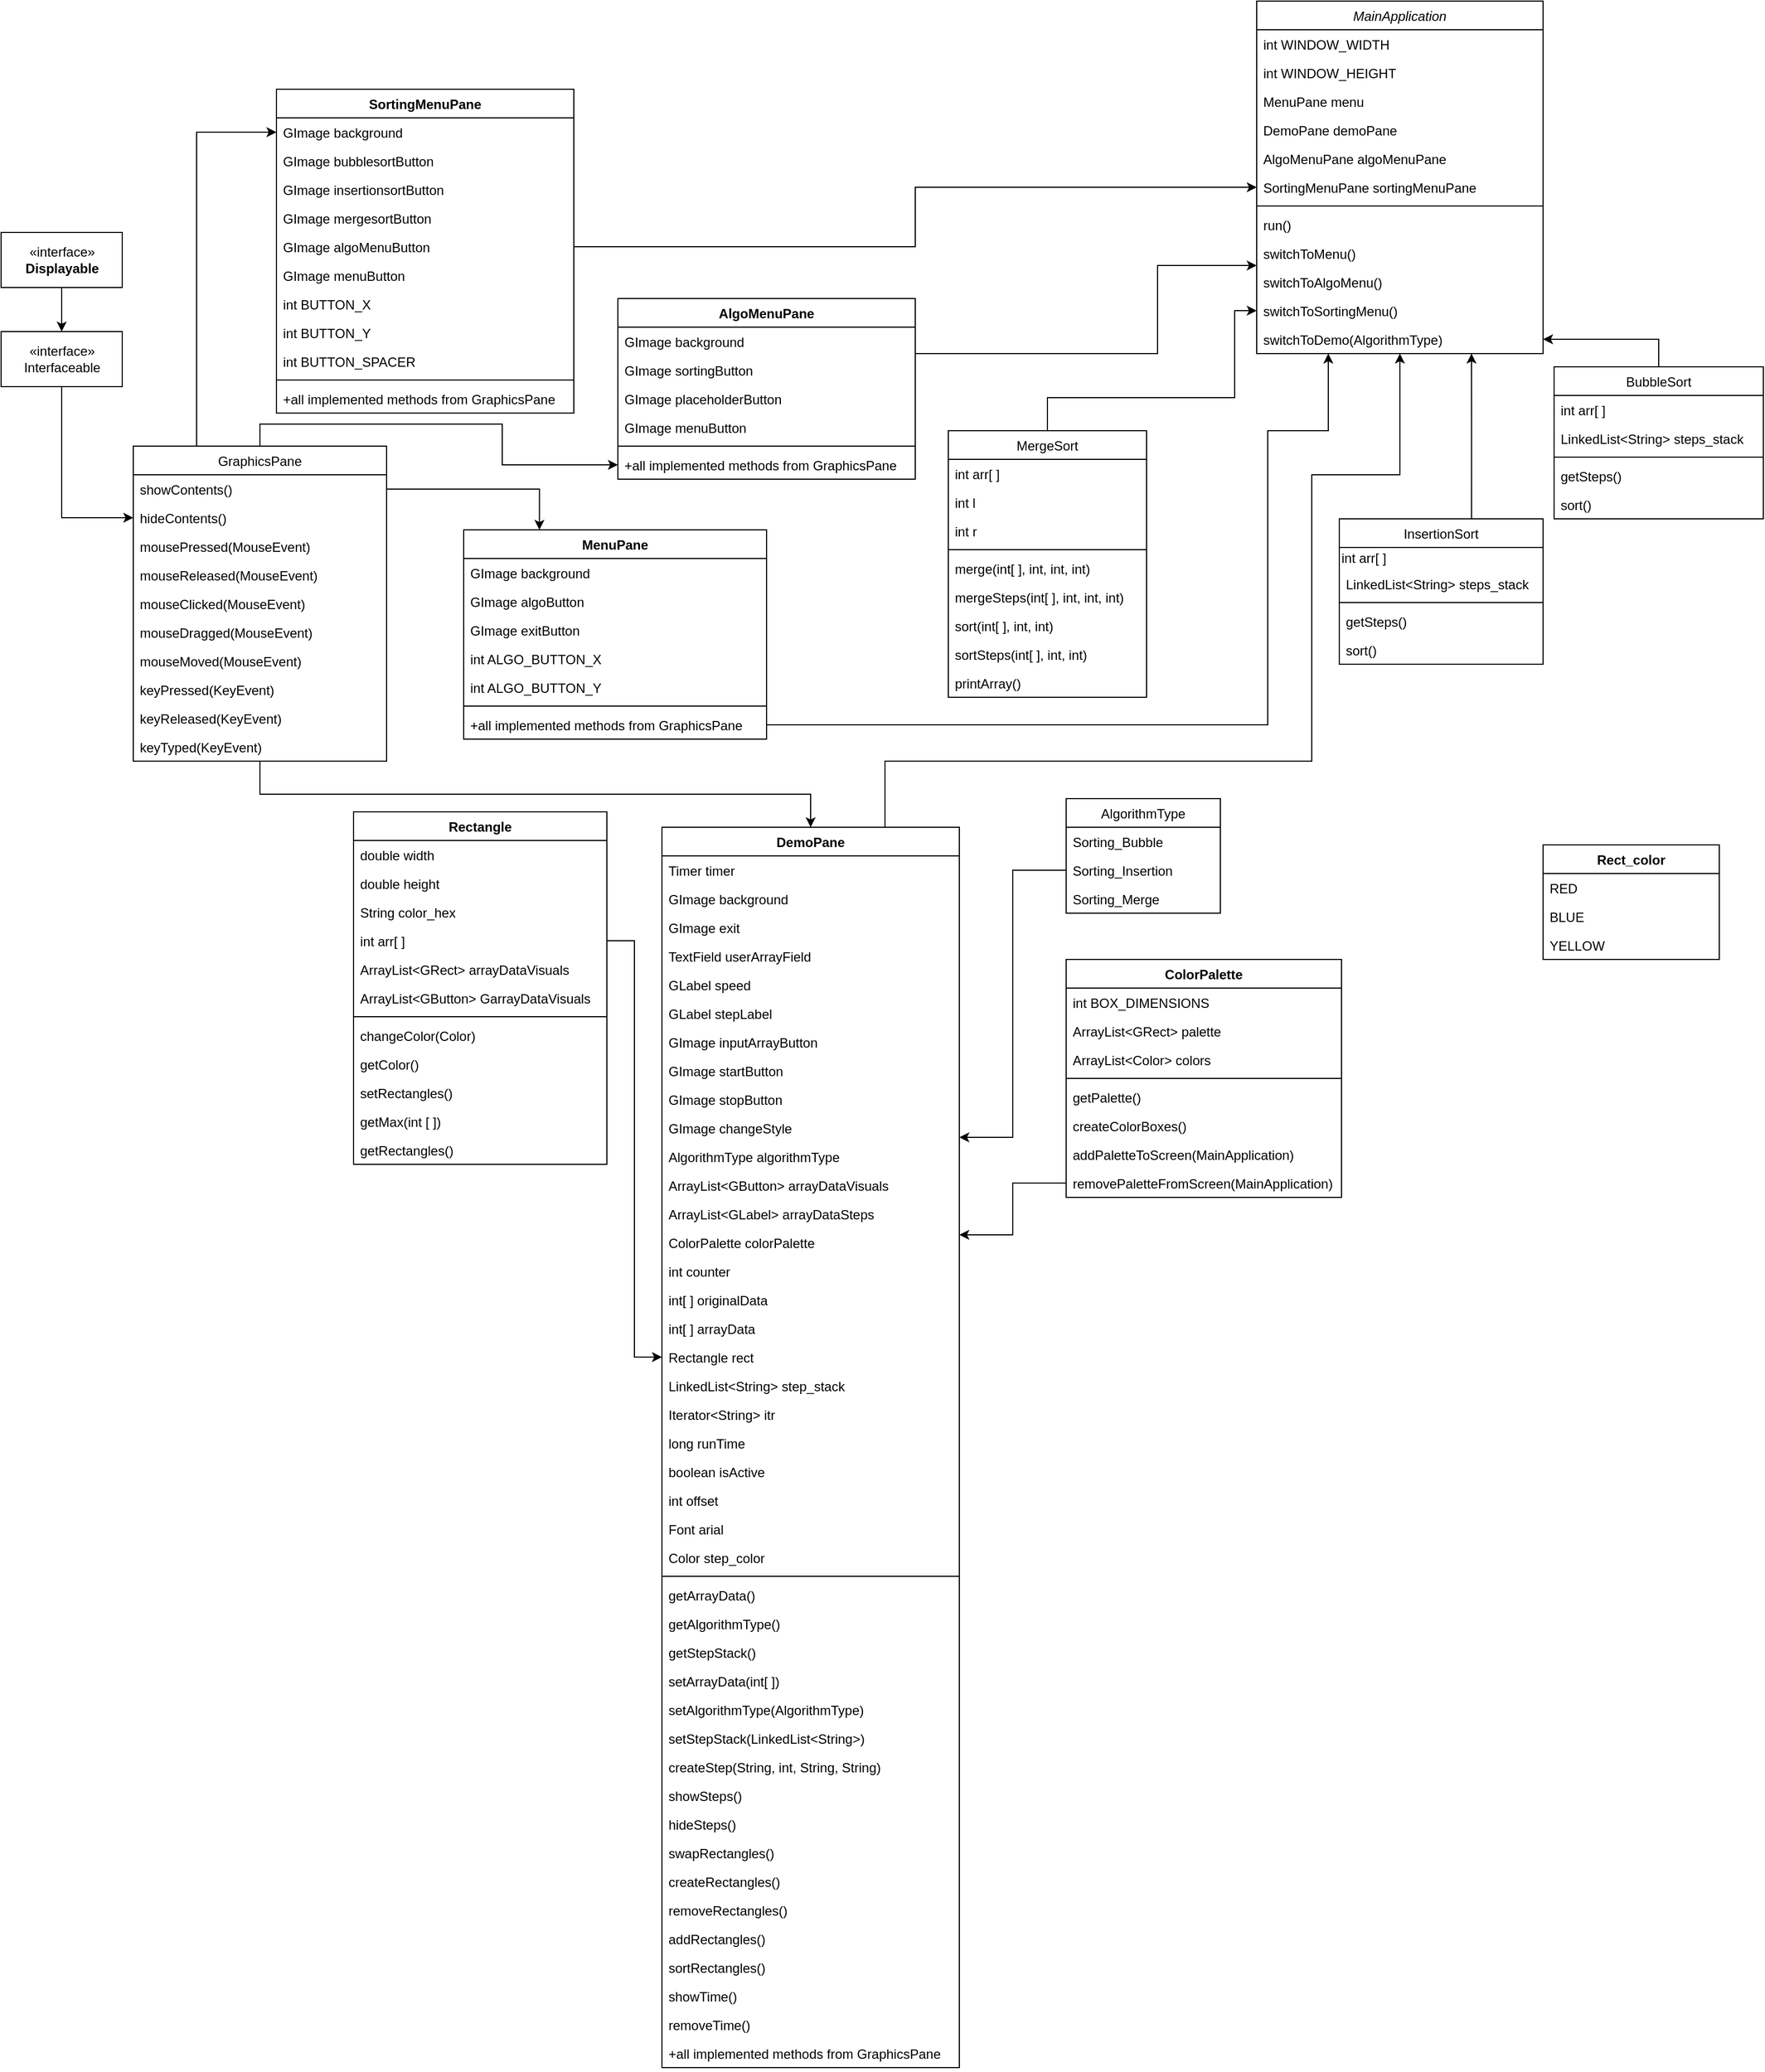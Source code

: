 <mxfile version="14.6.1" type="github">
  <diagram id="C5RBs43oDa-KdzZeNtuy" name="Page-1">
    <mxGraphModel dx="2996" dy="1752" grid="1" gridSize="10" guides="1" tooltips="1" connect="1" arrows="1" fold="1" page="1" pageScale="1" pageWidth="827" pageHeight="1169" math="0" shadow="0">
      <root>
        <mxCell id="WIyWlLk6GJQsqaUBKTNV-0" />
        <mxCell id="WIyWlLk6GJQsqaUBKTNV-1" parent="WIyWlLk6GJQsqaUBKTNV-0" />
        <mxCell id="zkfFHV4jXpPFQw0GAbJ--0" value="MainApplication" style="swimlane;fontStyle=2;align=center;verticalAlign=top;childLayout=stackLayout;horizontal=1;startSize=26;horizontalStack=0;resizeParent=1;resizeLast=0;collapsible=1;marginBottom=0;rounded=0;shadow=0;strokeWidth=1;" parent="WIyWlLk6GJQsqaUBKTNV-1" vertex="1">
          <mxGeometry x="-310" y="-540" width="260" height="320" as="geometry">
            <mxRectangle x="230" y="140" width="160" height="26" as="alternateBounds" />
          </mxGeometry>
        </mxCell>
        <mxCell id="zkfFHV4jXpPFQw0GAbJ--1" value="int WINDOW_WIDTH" style="text;align=left;verticalAlign=top;spacingLeft=4;spacingRight=4;overflow=hidden;rotatable=0;points=[[0,0.5],[1,0.5]];portConstraint=eastwest;" parent="zkfFHV4jXpPFQw0GAbJ--0" vertex="1">
          <mxGeometry y="26" width="260" height="26" as="geometry" />
        </mxCell>
        <mxCell id="LGMK1gvnOZdBRCZ1egcA-61" value="int WINDOW_HEIGHT" style="text;strokeColor=none;fillColor=none;align=left;verticalAlign=top;spacingLeft=4;spacingRight=4;overflow=hidden;rotatable=0;points=[[0,0.5],[1,0.5]];portConstraint=eastwest;" parent="zkfFHV4jXpPFQw0GAbJ--0" vertex="1">
          <mxGeometry y="52" width="260" height="26" as="geometry" />
        </mxCell>
        <mxCell id="LGMK1gvnOZdBRCZ1egcA-62" value="MenuPane menu" style="text;strokeColor=none;fillColor=none;align=left;verticalAlign=top;spacingLeft=4;spacingRight=4;overflow=hidden;rotatable=0;points=[[0,0.5],[1,0.5]];portConstraint=eastwest;" parent="zkfFHV4jXpPFQw0GAbJ--0" vertex="1">
          <mxGeometry y="78" width="260" height="26" as="geometry" />
        </mxCell>
        <mxCell id="LGMK1gvnOZdBRCZ1egcA-63" value="DemoPane demoPane" style="text;strokeColor=none;fillColor=none;align=left;verticalAlign=top;spacingLeft=4;spacingRight=4;overflow=hidden;rotatable=0;points=[[0,0.5],[1,0.5]];portConstraint=eastwest;" parent="zkfFHV4jXpPFQw0GAbJ--0" vertex="1">
          <mxGeometry y="104" width="260" height="26" as="geometry" />
        </mxCell>
        <mxCell id="LGMK1gvnOZdBRCZ1egcA-64" value="AlgoMenuPane algoMenuPane" style="text;strokeColor=none;fillColor=none;align=left;verticalAlign=top;spacingLeft=4;spacingRight=4;overflow=hidden;rotatable=0;points=[[0,0.5],[1,0.5]];portConstraint=eastwest;" parent="zkfFHV4jXpPFQw0GAbJ--0" vertex="1">
          <mxGeometry y="130" width="260" height="26" as="geometry" />
        </mxCell>
        <mxCell id="LGMK1gvnOZdBRCZ1egcA-65" value="SortingMenuPane sortingMenuPane" style="text;strokeColor=none;fillColor=none;align=left;verticalAlign=top;spacingLeft=4;spacingRight=4;overflow=hidden;rotatable=0;points=[[0,0.5],[1,0.5]];portConstraint=eastwest;" parent="zkfFHV4jXpPFQw0GAbJ--0" vertex="1">
          <mxGeometry y="156" width="260" height="26" as="geometry" />
        </mxCell>
        <mxCell id="zkfFHV4jXpPFQw0GAbJ--4" value="" style="line;html=1;strokeWidth=1;align=left;verticalAlign=middle;spacingTop=-1;spacingLeft=3;spacingRight=3;rotatable=0;labelPosition=right;points=[];portConstraint=eastwest;" parent="zkfFHV4jXpPFQw0GAbJ--0" vertex="1">
          <mxGeometry y="182" width="260" height="8" as="geometry" />
        </mxCell>
        <mxCell id="zkfFHV4jXpPFQw0GAbJ--5" value="run()" style="text;align=left;verticalAlign=top;spacingLeft=4;spacingRight=4;overflow=hidden;rotatable=0;points=[[0,0.5],[1,0.5]];portConstraint=eastwest;" parent="zkfFHV4jXpPFQw0GAbJ--0" vertex="1">
          <mxGeometry y="190" width="260" height="26" as="geometry" />
        </mxCell>
        <mxCell id="LGMK1gvnOZdBRCZ1egcA-70" value="switchToMenu()" style="text;strokeColor=none;fillColor=none;align=left;verticalAlign=top;spacingLeft=4;spacingRight=4;overflow=hidden;rotatable=0;points=[[0,0.5],[1,0.5]];portConstraint=eastwest;" parent="zkfFHV4jXpPFQw0GAbJ--0" vertex="1">
          <mxGeometry y="216" width="260" height="26" as="geometry" />
        </mxCell>
        <mxCell id="LGMK1gvnOZdBRCZ1egcA-71" value="switchToAlgoMenu()" style="text;strokeColor=none;fillColor=none;align=left;verticalAlign=top;spacingLeft=4;spacingRight=4;overflow=hidden;rotatable=0;points=[[0,0.5],[1,0.5]];portConstraint=eastwest;" parent="zkfFHV4jXpPFQw0GAbJ--0" vertex="1">
          <mxGeometry y="242" width="260" height="26" as="geometry" />
        </mxCell>
        <mxCell id="LGMK1gvnOZdBRCZ1egcA-72" value="switchToSortingMenu()" style="text;strokeColor=none;fillColor=none;align=left;verticalAlign=top;spacingLeft=4;spacingRight=4;overflow=hidden;rotatable=0;points=[[0,0.5],[1,0.5]];portConstraint=eastwest;" parent="zkfFHV4jXpPFQw0GAbJ--0" vertex="1">
          <mxGeometry y="268" width="260" height="26" as="geometry" />
        </mxCell>
        <mxCell id="LGMK1gvnOZdBRCZ1egcA-73" value="switchToDemo(AlgorithmType)" style="text;strokeColor=none;fillColor=none;align=left;verticalAlign=top;spacingLeft=4;spacingRight=4;overflow=hidden;rotatable=0;points=[[0,0.5],[1,0.5]];portConstraint=eastwest;" parent="zkfFHV4jXpPFQw0GAbJ--0" vertex="1">
          <mxGeometry y="294" width="260" height="26" as="geometry" />
        </mxCell>
        <mxCell id="LGMK1gvnOZdBRCZ1egcA-74" style="edgeStyle=orthogonalEdgeStyle;rounded=0;orthogonalLoop=1;jettySize=auto;html=1;exitX=0.5;exitY=0;exitDx=0;exitDy=0;entryX=1;entryY=0.5;entryDx=0;entryDy=0;" parent="WIyWlLk6GJQsqaUBKTNV-1" source="zkfFHV4jXpPFQw0GAbJ--6" target="LGMK1gvnOZdBRCZ1egcA-73" edge="1">
          <mxGeometry relative="1" as="geometry" />
        </mxCell>
        <mxCell id="zkfFHV4jXpPFQw0GAbJ--6" value="BubbleSort" style="swimlane;fontStyle=0;align=center;verticalAlign=top;childLayout=stackLayout;horizontal=1;startSize=26;horizontalStack=0;resizeParent=1;resizeLast=0;collapsible=1;marginBottom=0;rounded=0;shadow=0;strokeWidth=1;" parent="WIyWlLk6GJQsqaUBKTNV-1" vertex="1">
          <mxGeometry x="-40" y="-208" width="190" height="138" as="geometry">
            <mxRectangle x="130" y="380" width="160" height="26" as="alternateBounds" />
          </mxGeometry>
        </mxCell>
        <mxCell id="zkfFHV4jXpPFQw0GAbJ--8" value="int arr[ ]" style="text;align=left;verticalAlign=top;spacingLeft=4;spacingRight=4;overflow=hidden;rotatable=0;points=[[0,0.5],[1,0.5]];portConstraint=eastwest;rounded=0;shadow=0;html=0;" parent="zkfFHV4jXpPFQw0GAbJ--6" vertex="1">
          <mxGeometry y="26" width="190" height="26" as="geometry" />
        </mxCell>
        <mxCell id="LGMK1gvnOZdBRCZ1egcA-59" value="LinkedList&lt;String&gt; steps_stack" style="text;strokeColor=none;fillColor=none;align=left;verticalAlign=top;spacingLeft=4;spacingRight=4;overflow=hidden;rotatable=0;points=[[0,0.5],[1,0.5]];portConstraint=eastwest;" parent="zkfFHV4jXpPFQw0GAbJ--6" vertex="1">
          <mxGeometry y="52" width="190" height="26" as="geometry" />
        </mxCell>
        <mxCell id="zkfFHV4jXpPFQw0GAbJ--9" value="" style="line;html=1;strokeWidth=1;align=left;verticalAlign=middle;spacingTop=-1;spacingLeft=3;spacingRight=3;rotatable=0;labelPosition=right;points=[];portConstraint=eastwest;" parent="zkfFHV4jXpPFQw0GAbJ--6" vertex="1">
          <mxGeometry y="78" width="190" height="8" as="geometry" />
        </mxCell>
        <mxCell id="zkfFHV4jXpPFQw0GAbJ--11" value="getSteps()" style="text;align=left;verticalAlign=top;spacingLeft=4;spacingRight=4;overflow=hidden;rotatable=0;points=[[0,0.5],[1,0.5]];portConstraint=eastwest;" parent="zkfFHV4jXpPFQw0GAbJ--6" vertex="1">
          <mxGeometry y="86" width="190" height="26" as="geometry" />
        </mxCell>
        <mxCell id="LGMK1gvnOZdBRCZ1egcA-60" value="sort()" style="text;strokeColor=none;fillColor=none;align=left;verticalAlign=top;spacingLeft=4;spacingRight=4;overflow=hidden;rotatable=0;points=[[0,0.5],[1,0.5]];portConstraint=eastwest;" parent="zkfFHV4jXpPFQw0GAbJ--6" vertex="1">
          <mxGeometry y="112" width="190" height="26" as="geometry" />
        </mxCell>
        <mxCell id="zkfFHV4jXpPFQw0GAbJ--13" value="InsertionSort" style="swimlane;fontStyle=0;align=center;verticalAlign=top;childLayout=stackLayout;horizontal=1;startSize=26;horizontalStack=0;resizeParent=1;resizeLast=0;collapsible=1;marginBottom=0;rounded=0;shadow=0;strokeWidth=1;" parent="WIyWlLk6GJQsqaUBKTNV-1" vertex="1">
          <mxGeometry x="-235" y="-70" width="185" height="132" as="geometry">
            <mxRectangle x="340" y="380" width="170" height="26" as="alternateBounds" />
          </mxGeometry>
        </mxCell>
        <mxCell id="o2Na_KGdBYoTRW34L9EO-0" value="int arr[ ]" style="text;html=1;strokeColor=none;fillColor=none;align=left;verticalAlign=middle;whiteSpace=wrap;rounded=0;" parent="zkfFHV4jXpPFQw0GAbJ--13" vertex="1">
          <mxGeometry y="26" width="185" height="20" as="geometry" />
        </mxCell>
        <mxCell id="LGMK1gvnOZdBRCZ1egcA-56" value="LinkedList&lt;String&gt; steps_stack" style="text;strokeColor=none;fillColor=none;align=left;verticalAlign=top;spacingLeft=4;spacingRight=4;overflow=hidden;rotatable=0;points=[[0,0.5],[1,0.5]];portConstraint=eastwest;" parent="zkfFHV4jXpPFQw0GAbJ--13" vertex="1">
          <mxGeometry y="46" width="185" height="26" as="geometry" />
        </mxCell>
        <mxCell id="zkfFHV4jXpPFQw0GAbJ--15" value="" style="line;html=1;strokeWidth=1;align=left;verticalAlign=middle;spacingTop=-1;spacingLeft=3;spacingRight=3;rotatable=0;labelPosition=right;points=[];portConstraint=eastwest;" parent="zkfFHV4jXpPFQw0GAbJ--13" vertex="1">
          <mxGeometry y="72" width="185" height="8" as="geometry" />
        </mxCell>
        <mxCell id="LGMK1gvnOZdBRCZ1egcA-57" value="getSteps()" style="text;strokeColor=none;fillColor=none;align=left;verticalAlign=top;spacingLeft=4;spacingRight=4;overflow=hidden;rotatable=0;points=[[0,0.5],[1,0.5]];portConstraint=eastwest;" parent="zkfFHV4jXpPFQw0GAbJ--13" vertex="1">
          <mxGeometry y="80" width="185" height="26" as="geometry" />
        </mxCell>
        <mxCell id="LGMK1gvnOZdBRCZ1egcA-58" value="sort()" style="text;strokeColor=none;fillColor=none;align=left;verticalAlign=top;spacingLeft=4;spacingRight=4;overflow=hidden;rotatable=0;points=[[0,0.5],[1,0.5]];portConstraint=eastwest;" parent="zkfFHV4jXpPFQw0GAbJ--13" vertex="1">
          <mxGeometry y="106" width="185" height="26" as="geometry" />
        </mxCell>
        <mxCell id="LGMK1gvnOZdBRCZ1egcA-76" style="edgeStyle=orthogonalEdgeStyle;rounded=0;orthogonalLoop=1;jettySize=auto;html=1;entryX=0;entryY=0.5;entryDx=0;entryDy=0;" parent="WIyWlLk6GJQsqaUBKTNV-1" source="zkfFHV4jXpPFQw0GAbJ--17" target="LGMK1gvnOZdBRCZ1egcA-72" edge="1">
          <mxGeometry relative="1" as="geometry">
            <Array as="points">
              <mxPoint x="-500" y="-180" />
              <mxPoint x="-330" y="-180" />
              <mxPoint x="-330" y="-259" />
            </Array>
          </mxGeometry>
        </mxCell>
        <mxCell id="zkfFHV4jXpPFQw0GAbJ--17" value="MergeSort" style="swimlane;fontStyle=0;align=center;verticalAlign=top;childLayout=stackLayout;horizontal=1;startSize=26;horizontalStack=0;resizeParent=1;resizeLast=0;collapsible=1;marginBottom=0;rounded=0;shadow=0;strokeWidth=1;" parent="WIyWlLk6GJQsqaUBKTNV-1" vertex="1">
          <mxGeometry x="-590" y="-150" width="180" height="242" as="geometry">
            <mxRectangle x="550" y="140" width="160" height="26" as="alternateBounds" />
          </mxGeometry>
        </mxCell>
        <mxCell id="zkfFHV4jXpPFQw0GAbJ--22" value="int arr[ ]" style="text;align=left;verticalAlign=top;spacingLeft=4;spacingRight=4;overflow=hidden;rotatable=0;points=[[0,0.5],[1,0.5]];portConstraint=eastwest;rounded=0;shadow=0;html=0;" parent="zkfFHV4jXpPFQw0GAbJ--17" vertex="1">
          <mxGeometry y="26" width="180" height="26" as="geometry" />
        </mxCell>
        <mxCell id="LGMK1gvnOZdBRCZ1egcA-50" value="int l" style="text;strokeColor=none;fillColor=none;align=left;verticalAlign=top;spacingLeft=4;spacingRight=4;overflow=hidden;rotatable=0;points=[[0,0.5],[1,0.5]];portConstraint=eastwest;" parent="zkfFHV4jXpPFQw0GAbJ--17" vertex="1">
          <mxGeometry y="52" width="180" height="26" as="geometry" />
        </mxCell>
        <mxCell id="LGMK1gvnOZdBRCZ1egcA-51" value="int r" style="text;strokeColor=none;fillColor=none;align=left;verticalAlign=top;spacingLeft=4;spacingRight=4;overflow=hidden;rotatable=0;points=[[0,0.5],[1,0.5]];portConstraint=eastwest;" parent="zkfFHV4jXpPFQw0GAbJ--17" vertex="1">
          <mxGeometry y="78" width="180" height="26" as="geometry" />
        </mxCell>
        <mxCell id="zkfFHV4jXpPFQw0GAbJ--23" value="" style="line;html=1;strokeWidth=1;align=left;verticalAlign=middle;spacingTop=-1;spacingLeft=3;spacingRight=3;rotatable=0;labelPosition=right;points=[];portConstraint=eastwest;" parent="zkfFHV4jXpPFQw0GAbJ--17" vertex="1">
          <mxGeometry y="104" width="180" height="8" as="geometry" />
        </mxCell>
        <mxCell id="zkfFHV4jXpPFQw0GAbJ--25" value="merge(int[ ], int, int, int)" style="text;align=left;verticalAlign=top;spacingLeft=4;spacingRight=4;overflow=hidden;rotatable=0;points=[[0,0.5],[1,0.5]];portConstraint=eastwest;" parent="zkfFHV4jXpPFQw0GAbJ--17" vertex="1">
          <mxGeometry y="112" width="180" height="26" as="geometry" />
        </mxCell>
        <mxCell id="LGMK1gvnOZdBRCZ1egcA-52" value="mergeSteps(int[ ], int, int, int)" style="text;strokeColor=none;fillColor=none;align=left;verticalAlign=top;spacingLeft=4;spacingRight=4;overflow=hidden;rotatable=0;points=[[0,0.5],[1,0.5]];portConstraint=eastwest;" parent="zkfFHV4jXpPFQw0GAbJ--17" vertex="1">
          <mxGeometry y="138" width="180" height="26" as="geometry" />
        </mxCell>
        <mxCell id="LGMK1gvnOZdBRCZ1egcA-53" value="sort(int[ ], int, int)" style="text;strokeColor=none;fillColor=none;align=left;verticalAlign=top;spacingLeft=4;spacingRight=4;overflow=hidden;rotatable=0;points=[[0,0.5],[1,0.5]];portConstraint=eastwest;" parent="zkfFHV4jXpPFQw0GAbJ--17" vertex="1">
          <mxGeometry y="164" width="180" height="26" as="geometry" />
        </mxCell>
        <mxCell id="LGMK1gvnOZdBRCZ1egcA-54" value="sortSteps(int[ ], int, int)" style="text;strokeColor=none;fillColor=none;align=left;verticalAlign=top;spacingLeft=4;spacingRight=4;overflow=hidden;rotatable=0;points=[[0,0.5],[1,0.5]];portConstraint=eastwest;" parent="zkfFHV4jXpPFQw0GAbJ--17" vertex="1">
          <mxGeometry y="190" width="180" height="26" as="geometry" />
        </mxCell>
        <mxCell id="LGMK1gvnOZdBRCZ1egcA-55" value="printArray()" style="text;strokeColor=none;fillColor=none;align=left;verticalAlign=top;spacingLeft=4;spacingRight=4;overflow=hidden;rotatable=0;points=[[0,0.5],[1,0.5]];portConstraint=eastwest;" parent="zkfFHV4jXpPFQw0GAbJ--17" vertex="1">
          <mxGeometry y="216" width="180" height="26" as="geometry" />
        </mxCell>
        <mxCell id="m_0bZoI5zcQ6gMoOjqxk-0" value="AlgoMenuPane" style="swimlane;fontStyle=1;align=center;verticalAlign=top;childLayout=stackLayout;horizontal=1;startSize=26;horizontalStack=0;resizeParent=1;resizeParentMax=0;resizeLast=0;collapsible=1;marginBottom=0;" parent="WIyWlLk6GJQsqaUBKTNV-1" vertex="1">
          <mxGeometry x="-890" y="-270" width="270" height="164" as="geometry" />
        </mxCell>
        <mxCell id="m_0bZoI5zcQ6gMoOjqxk-1" value="GImage background" style="text;strokeColor=none;fillColor=none;align=left;verticalAlign=top;spacingLeft=4;spacingRight=4;overflow=hidden;rotatable=0;points=[[0,0.5],[1,0.5]];portConstraint=eastwest;" parent="m_0bZoI5zcQ6gMoOjqxk-0" vertex="1">
          <mxGeometry y="26" width="270" height="26" as="geometry" />
        </mxCell>
        <mxCell id="LGMK1gvnOZdBRCZ1egcA-1" value="GImage sortingButton" style="text;strokeColor=none;fillColor=none;align=left;verticalAlign=top;spacingLeft=4;spacingRight=4;overflow=hidden;rotatable=0;points=[[0,0.5],[1,0.5]];portConstraint=eastwest;" parent="m_0bZoI5zcQ6gMoOjqxk-0" vertex="1">
          <mxGeometry y="52" width="270" height="26" as="geometry" />
        </mxCell>
        <mxCell id="LGMK1gvnOZdBRCZ1egcA-2" value="GImage placeholderButton" style="text;strokeColor=none;fillColor=none;align=left;verticalAlign=top;spacingLeft=4;spacingRight=4;overflow=hidden;rotatable=0;points=[[0,0.5],[1,0.5]];portConstraint=eastwest;" parent="m_0bZoI5zcQ6gMoOjqxk-0" vertex="1">
          <mxGeometry y="78" width="270" height="26" as="geometry" />
        </mxCell>
        <mxCell id="LGMK1gvnOZdBRCZ1egcA-3" value="GImage menuButton" style="text;strokeColor=none;fillColor=none;align=left;verticalAlign=top;spacingLeft=4;spacingRight=4;overflow=hidden;rotatable=0;points=[[0,0.5],[1,0.5]];portConstraint=eastwest;" parent="m_0bZoI5zcQ6gMoOjqxk-0" vertex="1">
          <mxGeometry y="104" width="270" height="26" as="geometry" />
        </mxCell>
        <mxCell id="m_0bZoI5zcQ6gMoOjqxk-2" value="" style="line;strokeWidth=1;fillColor=none;align=left;verticalAlign=middle;spacingTop=-1;spacingLeft=3;spacingRight=3;rotatable=0;labelPosition=right;points=[];portConstraint=eastwest;" parent="m_0bZoI5zcQ6gMoOjqxk-0" vertex="1">
          <mxGeometry y="130" width="270" height="8" as="geometry" />
        </mxCell>
        <mxCell id="m_0bZoI5zcQ6gMoOjqxk-3" value="+all implemented methods from GraphicsPane" style="text;strokeColor=none;fillColor=none;align=left;verticalAlign=top;spacingLeft=4;spacingRight=4;overflow=hidden;rotatable=0;points=[[0,0.5],[1,0.5]];portConstraint=eastwest;" parent="m_0bZoI5zcQ6gMoOjqxk-0" vertex="1">
          <mxGeometry y="138" width="270" height="26" as="geometry" />
        </mxCell>
        <mxCell id="m_0bZoI5zcQ6gMoOjqxk-8" value="AlgorithmType" style="swimlane;fontStyle=0;childLayout=stackLayout;horizontal=1;startSize=26;fillColor=none;horizontalStack=0;resizeParent=1;resizeParentMax=0;resizeLast=0;collapsible=1;marginBottom=0;" parent="WIyWlLk6GJQsqaUBKTNV-1" vertex="1">
          <mxGeometry x="-483" y="184" width="140" height="104" as="geometry" />
        </mxCell>
        <mxCell id="m_0bZoI5zcQ6gMoOjqxk-9" value="Sorting_Bubble" style="text;strokeColor=none;fillColor=none;align=left;verticalAlign=top;spacingLeft=4;spacingRight=4;overflow=hidden;rotatable=0;points=[[0,0.5],[1,0.5]];portConstraint=eastwest;" parent="m_0bZoI5zcQ6gMoOjqxk-8" vertex="1">
          <mxGeometry y="26" width="140" height="26" as="geometry" />
        </mxCell>
        <mxCell id="m_0bZoI5zcQ6gMoOjqxk-10" value="Sorting_Insertion" style="text;strokeColor=none;fillColor=none;align=left;verticalAlign=top;spacingLeft=4;spacingRight=4;overflow=hidden;rotatable=0;points=[[0,0.5],[1,0.5]];portConstraint=eastwest;" parent="m_0bZoI5zcQ6gMoOjqxk-8" vertex="1">
          <mxGeometry y="52" width="140" height="26" as="geometry" />
        </mxCell>
        <mxCell id="m_0bZoI5zcQ6gMoOjqxk-11" value="Sorting_Merge" style="text;strokeColor=none;fillColor=none;align=left;verticalAlign=top;spacingLeft=4;spacingRight=4;overflow=hidden;rotatable=0;points=[[0,0.5],[1,0.5]];portConstraint=eastwest;" parent="m_0bZoI5zcQ6gMoOjqxk-8" vertex="1">
          <mxGeometry y="78" width="140" height="26" as="geometry" />
        </mxCell>
        <mxCell id="m_0bZoI5zcQ6gMoOjqxk-12" value="Rect_color" style="swimlane;fontStyle=1;align=center;verticalAlign=top;childLayout=stackLayout;horizontal=1;startSize=26;horizontalStack=0;resizeParent=1;resizeParentMax=0;resizeLast=0;collapsible=1;marginBottom=0;" parent="WIyWlLk6GJQsqaUBKTNV-1" vertex="1">
          <mxGeometry x="-50" y="226" width="160" height="104" as="geometry" />
        </mxCell>
        <mxCell id="m_0bZoI5zcQ6gMoOjqxk-13" value="RED" style="text;strokeColor=none;fillColor=none;align=left;verticalAlign=top;spacingLeft=4;spacingRight=4;overflow=hidden;rotatable=0;points=[[0,0.5],[1,0.5]];portConstraint=eastwest;" parent="m_0bZoI5zcQ6gMoOjqxk-12" vertex="1">
          <mxGeometry y="26" width="160" height="26" as="geometry" />
        </mxCell>
        <mxCell id="LGMK1gvnOZdBRCZ1egcA-23" value="BLUE" style="text;strokeColor=none;fillColor=none;align=left;verticalAlign=top;spacingLeft=4;spacingRight=4;overflow=hidden;rotatable=0;points=[[0,0.5],[1,0.5]];portConstraint=eastwest;" parent="m_0bZoI5zcQ6gMoOjqxk-12" vertex="1">
          <mxGeometry y="52" width="160" height="26" as="geometry" />
        </mxCell>
        <mxCell id="LGMK1gvnOZdBRCZ1egcA-24" value="YELLOW" style="text;strokeColor=none;fillColor=none;align=left;verticalAlign=top;spacingLeft=4;spacingRight=4;overflow=hidden;rotatable=0;points=[[0,0.5],[1,0.5]];portConstraint=eastwest;" parent="m_0bZoI5zcQ6gMoOjqxk-12" vertex="1">
          <mxGeometry y="78" width="160" height="26" as="geometry" />
        </mxCell>
        <mxCell id="m_0bZoI5zcQ6gMoOjqxk-16" value="Rectangle" style="swimlane;fontStyle=1;align=center;verticalAlign=top;childLayout=stackLayout;horizontal=1;startSize=26;horizontalStack=0;resizeParent=1;resizeParentMax=0;resizeLast=0;collapsible=1;marginBottom=0;" parent="WIyWlLk6GJQsqaUBKTNV-1" vertex="1">
          <mxGeometry x="-1130" y="196" width="230" height="320" as="geometry" />
        </mxCell>
        <mxCell id="m_0bZoI5zcQ6gMoOjqxk-17" value="double width" style="text;strokeColor=none;fillColor=none;align=left;verticalAlign=top;spacingLeft=4;spacingRight=4;overflow=hidden;rotatable=0;points=[[0,0.5],[1,0.5]];portConstraint=eastwest;" parent="m_0bZoI5zcQ6gMoOjqxk-16" vertex="1">
          <mxGeometry y="26" width="230" height="26" as="geometry" />
        </mxCell>
        <mxCell id="LGMK1gvnOZdBRCZ1egcA-14" value="double height" style="text;strokeColor=none;fillColor=none;align=left;verticalAlign=top;spacingLeft=4;spacingRight=4;overflow=hidden;rotatable=0;points=[[0,0.5],[1,0.5]];portConstraint=eastwest;" parent="m_0bZoI5zcQ6gMoOjqxk-16" vertex="1">
          <mxGeometry y="52" width="230" height="26" as="geometry" />
        </mxCell>
        <mxCell id="LGMK1gvnOZdBRCZ1egcA-15" value="String color_hex" style="text;strokeColor=none;fillColor=none;align=left;verticalAlign=top;spacingLeft=4;spacingRight=4;overflow=hidden;rotatable=0;points=[[0,0.5],[1,0.5]];portConstraint=eastwest;" parent="m_0bZoI5zcQ6gMoOjqxk-16" vertex="1">
          <mxGeometry y="78" width="230" height="26" as="geometry" />
        </mxCell>
        <mxCell id="LGMK1gvnOZdBRCZ1egcA-16" value="int arr[ ]" style="text;strokeColor=none;fillColor=none;align=left;verticalAlign=top;spacingLeft=4;spacingRight=4;overflow=hidden;rotatable=0;points=[[0,0.5],[1,0.5]];portConstraint=eastwest;" parent="m_0bZoI5zcQ6gMoOjqxk-16" vertex="1">
          <mxGeometry y="104" width="230" height="26" as="geometry" />
        </mxCell>
        <mxCell id="LGMK1gvnOZdBRCZ1egcA-17" value="ArrayList&lt;GRect&gt; arrayDataVisuals" style="text;strokeColor=none;fillColor=none;align=left;verticalAlign=top;spacingLeft=4;spacingRight=4;overflow=hidden;rotatable=0;points=[[0,0.5],[1,0.5]];portConstraint=eastwest;" parent="m_0bZoI5zcQ6gMoOjqxk-16" vertex="1">
          <mxGeometry y="130" width="230" height="26" as="geometry" />
        </mxCell>
        <mxCell id="LGMK1gvnOZdBRCZ1egcA-18" value="ArrayList&lt;GButton&gt; GarrayDataVisuals" style="text;strokeColor=none;fillColor=none;align=left;verticalAlign=top;spacingLeft=4;spacingRight=4;overflow=hidden;rotatable=0;points=[[0,0.5],[1,0.5]];portConstraint=eastwest;" parent="m_0bZoI5zcQ6gMoOjqxk-16" vertex="1">
          <mxGeometry y="156" width="230" height="26" as="geometry" />
        </mxCell>
        <mxCell id="m_0bZoI5zcQ6gMoOjqxk-18" value="" style="line;strokeWidth=1;fillColor=none;align=left;verticalAlign=middle;spacingTop=-1;spacingLeft=3;spacingRight=3;rotatable=0;labelPosition=right;points=[];portConstraint=eastwest;" parent="m_0bZoI5zcQ6gMoOjqxk-16" vertex="1">
          <mxGeometry y="182" width="230" height="8" as="geometry" />
        </mxCell>
        <mxCell id="LGMK1gvnOZdBRCZ1egcA-20" value="changeColor(Color)" style="text;strokeColor=none;fillColor=none;align=left;verticalAlign=top;spacingLeft=4;spacingRight=4;overflow=hidden;rotatable=0;points=[[0,0.5],[1,0.5]];portConstraint=eastwest;" parent="m_0bZoI5zcQ6gMoOjqxk-16" vertex="1">
          <mxGeometry y="190" width="230" height="26" as="geometry" />
        </mxCell>
        <mxCell id="LGMK1gvnOZdBRCZ1egcA-19" value="getColor()" style="text;strokeColor=none;fillColor=none;align=left;verticalAlign=top;spacingLeft=4;spacingRight=4;overflow=hidden;rotatable=0;points=[[0,0.5],[1,0.5]];portConstraint=eastwest;" parent="m_0bZoI5zcQ6gMoOjqxk-16" vertex="1">
          <mxGeometry y="216" width="230" height="26" as="geometry" />
        </mxCell>
        <mxCell id="m_0bZoI5zcQ6gMoOjqxk-19" value="setRectangles()" style="text;strokeColor=none;fillColor=none;align=left;verticalAlign=top;spacingLeft=4;spacingRight=4;overflow=hidden;rotatable=0;points=[[0,0.5],[1,0.5]];portConstraint=eastwest;" parent="m_0bZoI5zcQ6gMoOjqxk-16" vertex="1">
          <mxGeometry y="242" width="230" height="26" as="geometry" />
        </mxCell>
        <mxCell id="LGMK1gvnOZdBRCZ1egcA-21" value="getMax(int [ ])" style="text;strokeColor=none;fillColor=none;align=left;verticalAlign=top;spacingLeft=4;spacingRight=4;overflow=hidden;rotatable=0;points=[[0,0.5],[1,0.5]];portConstraint=eastwest;" parent="m_0bZoI5zcQ6gMoOjqxk-16" vertex="1">
          <mxGeometry y="268" width="230" height="26" as="geometry" />
        </mxCell>
        <mxCell id="LGMK1gvnOZdBRCZ1egcA-22" value="getRectangles()" style="text;strokeColor=none;fillColor=none;align=left;verticalAlign=top;spacingLeft=4;spacingRight=4;overflow=hidden;rotatable=0;points=[[0,0.5],[1,0.5]];portConstraint=eastwest;" parent="m_0bZoI5zcQ6gMoOjqxk-16" vertex="1">
          <mxGeometry y="294" width="230" height="26" as="geometry" />
        </mxCell>
        <mxCell id="m_0bZoI5zcQ6gMoOjqxk-20" value="SortingMenuPane" style="swimlane;fontStyle=1;align=center;verticalAlign=top;childLayout=stackLayout;horizontal=1;startSize=26;horizontalStack=0;resizeParent=1;resizeParentMax=0;resizeLast=0;collapsible=1;marginBottom=0;" parent="WIyWlLk6GJQsqaUBKTNV-1" vertex="1">
          <mxGeometry x="-1200" y="-460" width="270" height="294" as="geometry" />
        </mxCell>
        <mxCell id="m_0bZoI5zcQ6gMoOjqxk-21" value="GImage background" style="text;strokeColor=none;fillColor=none;align=left;verticalAlign=top;spacingLeft=4;spacingRight=4;overflow=hidden;rotatable=0;points=[[0,0.5],[1,0.5]];portConstraint=eastwest;" parent="m_0bZoI5zcQ6gMoOjqxk-20" vertex="1">
          <mxGeometry y="26" width="270" height="26" as="geometry" />
        </mxCell>
        <mxCell id="LGMK1gvnOZdBRCZ1egcA-41" value="GImage bubblesortButton" style="text;strokeColor=none;fillColor=none;align=left;verticalAlign=top;spacingLeft=4;spacingRight=4;overflow=hidden;rotatable=0;points=[[0,0.5],[1,0.5]];portConstraint=eastwest;" parent="m_0bZoI5zcQ6gMoOjqxk-20" vertex="1">
          <mxGeometry y="52" width="270" height="26" as="geometry" />
        </mxCell>
        <mxCell id="LGMK1gvnOZdBRCZ1egcA-42" value="GImage insertionsortButton" style="text;strokeColor=none;fillColor=none;align=left;verticalAlign=top;spacingLeft=4;spacingRight=4;overflow=hidden;rotatable=0;points=[[0,0.5],[1,0.5]];portConstraint=eastwest;" parent="m_0bZoI5zcQ6gMoOjqxk-20" vertex="1">
          <mxGeometry y="78" width="270" height="26" as="geometry" />
        </mxCell>
        <mxCell id="LGMK1gvnOZdBRCZ1egcA-43" value="GImage mergesortButton" style="text;strokeColor=none;fillColor=none;align=left;verticalAlign=top;spacingLeft=4;spacingRight=4;overflow=hidden;rotatable=0;points=[[0,0.5],[1,0.5]];portConstraint=eastwest;" parent="m_0bZoI5zcQ6gMoOjqxk-20" vertex="1">
          <mxGeometry y="104" width="270" height="26" as="geometry" />
        </mxCell>
        <mxCell id="LGMK1gvnOZdBRCZ1egcA-44" value="GImage algoMenuButton" style="text;strokeColor=none;fillColor=none;align=left;verticalAlign=top;spacingLeft=4;spacingRight=4;overflow=hidden;rotatable=0;points=[[0,0.5],[1,0.5]];portConstraint=eastwest;" parent="m_0bZoI5zcQ6gMoOjqxk-20" vertex="1">
          <mxGeometry y="130" width="270" height="26" as="geometry" />
        </mxCell>
        <mxCell id="LGMK1gvnOZdBRCZ1egcA-45" value="GImage menuButton" style="text;strokeColor=none;fillColor=none;align=left;verticalAlign=top;spacingLeft=4;spacingRight=4;overflow=hidden;rotatable=0;points=[[0,0.5],[1,0.5]];portConstraint=eastwest;" parent="m_0bZoI5zcQ6gMoOjqxk-20" vertex="1">
          <mxGeometry y="156" width="270" height="26" as="geometry" />
        </mxCell>
        <mxCell id="LGMK1gvnOZdBRCZ1egcA-46" value="int BUTTON_X" style="text;strokeColor=none;fillColor=none;align=left;verticalAlign=top;spacingLeft=4;spacingRight=4;overflow=hidden;rotatable=0;points=[[0,0.5],[1,0.5]];portConstraint=eastwest;" parent="m_0bZoI5zcQ6gMoOjqxk-20" vertex="1">
          <mxGeometry y="182" width="270" height="26" as="geometry" />
        </mxCell>
        <mxCell id="LGMK1gvnOZdBRCZ1egcA-47" value="int BUTTON_Y" style="text;strokeColor=none;fillColor=none;align=left;verticalAlign=top;spacingLeft=4;spacingRight=4;overflow=hidden;rotatable=0;points=[[0,0.5],[1,0.5]];portConstraint=eastwest;" parent="m_0bZoI5zcQ6gMoOjqxk-20" vertex="1">
          <mxGeometry y="208" width="270" height="26" as="geometry" />
        </mxCell>
        <mxCell id="LGMK1gvnOZdBRCZ1egcA-48" value="int BUTTON_SPACER" style="text;strokeColor=none;fillColor=none;align=left;verticalAlign=top;spacingLeft=4;spacingRight=4;overflow=hidden;rotatable=0;points=[[0,0.5],[1,0.5]];portConstraint=eastwest;" parent="m_0bZoI5zcQ6gMoOjqxk-20" vertex="1">
          <mxGeometry y="234" width="270" height="26" as="geometry" />
        </mxCell>
        <mxCell id="m_0bZoI5zcQ6gMoOjqxk-22" value="" style="line;strokeWidth=1;fillColor=none;align=left;verticalAlign=middle;spacingTop=-1;spacingLeft=3;spacingRight=3;rotatable=0;labelPosition=right;points=[];portConstraint=eastwest;" parent="m_0bZoI5zcQ6gMoOjqxk-20" vertex="1">
          <mxGeometry y="260" width="270" height="8" as="geometry" />
        </mxCell>
        <mxCell id="m_0bZoI5zcQ6gMoOjqxk-23" value="+all implemented methods from GraphicsPane" style="text;strokeColor=none;fillColor=none;align=left;verticalAlign=top;spacingLeft=4;spacingRight=4;overflow=hidden;rotatable=0;points=[[0,0.5],[1,0.5]];portConstraint=eastwest;" parent="m_0bZoI5zcQ6gMoOjqxk-20" vertex="1">
          <mxGeometry y="268" width="270" height="26" as="geometry" />
        </mxCell>
        <mxCell id="m_0bZoI5zcQ6gMoOjqxk-26" value="MenuPane" style="swimlane;fontStyle=1;align=center;verticalAlign=top;childLayout=stackLayout;horizontal=1;startSize=26;horizontalStack=0;resizeParent=1;resizeParentMax=0;resizeLast=0;collapsible=1;marginBottom=0;" parent="WIyWlLk6GJQsqaUBKTNV-1" vertex="1">
          <mxGeometry x="-1030" y="-60" width="275" height="190" as="geometry" />
        </mxCell>
        <mxCell id="m_0bZoI5zcQ6gMoOjqxk-27" value="GImage background" style="text;strokeColor=none;fillColor=none;align=left;verticalAlign=top;spacingLeft=4;spacingRight=4;overflow=hidden;rotatable=0;points=[[0,0.5],[1,0.5]];portConstraint=eastwest;" parent="m_0bZoI5zcQ6gMoOjqxk-26" vertex="1">
          <mxGeometry y="26" width="275" height="26" as="geometry" />
        </mxCell>
        <mxCell id="LGMK1gvnOZdBRCZ1egcA-32" value="GImage algoButton" style="text;strokeColor=none;fillColor=none;align=left;verticalAlign=top;spacingLeft=4;spacingRight=4;overflow=hidden;rotatable=0;points=[[0,0.5],[1,0.5]];portConstraint=eastwest;" parent="m_0bZoI5zcQ6gMoOjqxk-26" vertex="1">
          <mxGeometry y="52" width="275" height="26" as="geometry" />
        </mxCell>
        <mxCell id="LGMK1gvnOZdBRCZ1egcA-33" value="GImage exitButton" style="text;strokeColor=none;fillColor=none;align=left;verticalAlign=top;spacingLeft=4;spacingRight=4;overflow=hidden;rotatable=0;points=[[0,0.5],[1,0.5]];portConstraint=eastwest;" parent="m_0bZoI5zcQ6gMoOjqxk-26" vertex="1">
          <mxGeometry y="78" width="275" height="26" as="geometry" />
        </mxCell>
        <mxCell id="LGMK1gvnOZdBRCZ1egcA-34" value="int ALGO_BUTTON_X" style="text;strokeColor=none;fillColor=none;align=left;verticalAlign=top;spacingLeft=4;spacingRight=4;overflow=hidden;rotatable=0;points=[[0,0.5],[1,0.5]];portConstraint=eastwest;" parent="m_0bZoI5zcQ6gMoOjqxk-26" vertex="1">
          <mxGeometry y="104" width="275" height="26" as="geometry" />
        </mxCell>
        <mxCell id="LGMK1gvnOZdBRCZ1egcA-35" value="int ALGO_BUTTON_Y" style="text;strokeColor=none;fillColor=none;align=left;verticalAlign=top;spacingLeft=4;spacingRight=4;overflow=hidden;rotatable=0;points=[[0,0.5],[1,0.5]];portConstraint=eastwest;" parent="m_0bZoI5zcQ6gMoOjqxk-26" vertex="1">
          <mxGeometry y="130" width="275" height="26" as="geometry" />
        </mxCell>
        <mxCell id="m_0bZoI5zcQ6gMoOjqxk-28" value="" style="line;strokeWidth=1;fillColor=none;align=left;verticalAlign=middle;spacingTop=-1;spacingLeft=3;spacingRight=3;rotatable=0;labelPosition=right;points=[];portConstraint=eastwest;" parent="m_0bZoI5zcQ6gMoOjqxk-26" vertex="1">
          <mxGeometry y="156" width="275" height="8" as="geometry" />
        </mxCell>
        <mxCell id="m_0bZoI5zcQ6gMoOjqxk-29" value="+all implemented methods from GraphicsPane" style="text;strokeColor=none;fillColor=none;align=left;verticalAlign=top;spacingLeft=4;spacingRight=4;overflow=hidden;rotatable=0;points=[[0,0.5],[1,0.5]];portConstraint=eastwest;" parent="m_0bZoI5zcQ6gMoOjqxk-26" vertex="1">
          <mxGeometry y="164" width="275" height="26" as="geometry" />
        </mxCell>
        <mxCell id="LGMK1gvnOZdBRCZ1egcA-88" style="edgeStyle=orthogonalEdgeStyle;rounded=0;orthogonalLoop=1;jettySize=auto;html=1;exitX=0.75;exitY=0;exitDx=0;exitDy=0;entryX=0.5;entryY=1;entryDx=0;entryDy=0;" parent="WIyWlLk6GJQsqaUBKTNV-1" source="m_0bZoI5zcQ6gMoOjqxk-31" target="zkfFHV4jXpPFQw0GAbJ--0" edge="1">
          <mxGeometry relative="1" as="geometry">
            <Array as="points">
              <mxPoint x="-647" y="150" />
              <mxPoint x="-260" y="150" />
              <mxPoint x="-260" y="-110" />
              <mxPoint x="-180" y="-110" />
            </Array>
          </mxGeometry>
        </mxCell>
        <mxCell id="m_0bZoI5zcQ6gMoOjqxk-31" value="DemoPane" style="swimlane;fontStyle=1;align=center;verticalAlign=top;childLayout=stackLayout;horizontal=1;startSize=26;horizontalStack=0;resizeParent=1;resizeParentMax=0;resizeLast=0;collapsible=1;marginBottom=0;" parent="WIyWlLk6GJQsqaUBKTNV-1" vertex="1">
          <mxGeometry x="-850" y="210" width="270" height="1126" as="geometry" />
        </mxCell>
        <mxCell id="m_0bZoI5zcQ6gMoOjqxk-32" value="Timer timer" style="text;strokeColor=none;fillColor=none;align=left;verticalAlign=top;spacingLeft=4;spacingRight=4;overflow=hidden;rotatable=0;points=[[0,0.5],[1,0.5]];portConstraint=eastwest;" parent="m_0bZoI5zcQ6gMoOjqxk-31" vertex="1">
          <mxGeometry y="26" width="270" height="26" as="geometry" />
        </mxCell>
        <mxCell id="LGMK1gvnOZdBRCZ1egcA-89" value="GImage background" style="text;strokeColor=none;fillColor=none;align=left;verticalAlign=top;spacingLeft=4;spacingRight=4;overflow=hidden;rotatable=0;points=[[0,0.5],[1,0.5]];portConstraint=eastwest;" parent="m_0bZoI5zcQ6gMoOjqxk-31" vertex="1">
          <mxGeometry y="52" width="270" height="26" as="geometry" />
        </mxCell>
        <mxCell id="LGMK1gvnOZdBRCZ1egcA-90" value="GImage exit" style="text;strokeColor=none;fillColor=none;align=left;verticalAlign=top;spacingLeft=4;spacingRight=4;overflow=hidden;rotatable=0;points=[[0,0.5],[1,0.5]];portConstraint=eastwest;" parent="m_0bZoI5zcQ6gMoOjqxk-31" vertex="1">
          <mxGeometry y="78" width="270" height="26" as="geometry" />
        </mxCell>
        <mxCell id="LGMK1gvnOZdBRCZ1egcA-91" value="TextField userArrayField" style="text;strokeColor=none;fillColor=none;align=left;verticalAlign=top;spacingLeft=4;spacingRight=4;overflow=hidden;rotatable=0;points=[[0,0.5],[1,0.5]];portConstraint=eastwest;" parent="m_0bZoI5zcQ6gMoOjqxk-31" vertex="1">
          <mxGeometry y="104" width="270" height="26" as="geometry" />
        </mxCell>
        <mxCell id="LGMK1gvnOZdBRCZ1egcA-92" value="GLabel speed" style="text;strokeColor=none;fillColor=none;align=left;verticalAlign=top;spacingLeft=4;spacingRight=4;overflow=hidden;rotatable=0;points=[[0,0.5],[1,0.5]];portConstraint=eastwest;" parent="m_0bZoI5zcQ6gMoOjqxk-31" vertex="1">
          <mxGeometry y="130" width="270" height="26" as="geometry" />
        </mxCell>
        <mxCell id="LGMK1gvnOZdBRCZ1egcA-93" value="GLabel stepLabel" style="text;strokeColor=none;fillColor=none;align=left;verticalAlign=top;spacingLeft=4;spacingRight=4;overflow=hidden;rotatable=0;points=[[0,0.5],[1,0.5]];portConstraint=eastwest;" parent="m_0bZoI5zcQ6gMoOjqxk-31" vertex="1">
          <mxGeometry y="156" width="270" height="26" as="geometry" />
        </mxCell>
        <mxCell id="LGMK1gvnOZdBRCZ1egcA-94" value="GImage inputArrayButton" style="text;strokeColor=none;fillColor=none;align=left;verticalAlign=top;spacingLeft=4;spacingRight=4;overflow=hidden;rotatable=0;points=[[0,0.5],[1,0.5]];portConstraint=eastwest;" parent="m_0bZoI5zcQ6gMoOjqxk-31" vertex="1">
          <mxGeometry y="182" width="270" height="26" as="geometry" />
        </mxCell>
        <mxCell id="LGMK1gvnOZdBRCZ1egcA-95" value="GImage startButton" style="text;strokeColor=none;fillColor=none;align=left;verticalAlign=top;spacingLeft=4;spacingRight=4;overflow=hidden;rotatable=0;points=[[0,0.5],[1,0.5]];portConstraint=eastwest;" parent="m_0bZoI5zcQ6gMoOjqxk-31" vertex="1">
          <mxGeometry y="208" width="270" height="26" as="geometry" />
        </mxCell>
        <mxCell id="LGMK1gvnOZdBRCZ1egcA-96" value="GImage stopButton" style="text;strokeColor=none;fillColor=none;align=left;verticalAlign=top;spacingLeft=4;spacingRight=4;overflow=hidden;rotatable=0;points=[[0,0.5],[1,0.5]];portConstraint=eastwest;" parent="m_0bZoI5zcQ6gMoOjqxk-31" vertex="1">
          <mxGeometry y="234" width="270" height="26" as="geometry" />
        </mxCell>
        <mxCell id="LGMK1gvnOZdBRCZ1egcA-97" value="GImage changeStyle" style="text;strokeColor=none;fillColor=none;align=left;verticalAlign=top;spacingLeft=4;spacingRight=4;overflow=hidden;rotatable=0;points=[[0,0.5],[1,0.5]];portConstraint=eastwest;" parent="m_0bZoI5zcQ6gMoOjqxk-31" vertex="1">
          <mxGeometry y="260" width="270" height="26" as="geometry" />
        </mxCell>
        <mxCell id="LGMK1gvnOZdBRCZ1egcA-98" value="AlgorithmType algorithmType" style="text;strokeColor=none;fillColor=none;align=left;verticalAlign=top;spacingLeft=4;spacingRight=4;overflow=hidden;rotatable=0;points=[[0,0.5],[1,0.5]];portConstraint=eastwest;" parent="m_0bZoI5zcQ6gMoOjqxk-31" vertex="1">
          <mxGeometry y="286" width="270" height="26" as="geometry" />
        </mxCell>
        <mxCell id="LGMK1gvnOZdBRCZ1egcA-99" value="ArrayList&lt;GButton&gt; arrayDataVisuals" style="text;strokeColor=none;fillColor=none;align=left;verticalAlign=top;spacingLeft=4;spacingRight=4;overflow=hidden;rotatable=0;points=[[0,0.5],[1,0.5]];portConstraint=eastwest;" parent="m_0bZoI5zcQ6gMoOjqxk-31" vertex="1">
          <mxGeometry y="312" width="270" height="26" as="geometry" />
        </mxCell>
        <mxCell id="LGMK1gvnOZdBRCZ1egcA-100" value="ArrayList&lt;GLabel&gt; arrayDataSteps" style="text;strokeColor=none;fillColor=none;align=left;verticalAlign=top;spacingLeft=4;spacingRight=4;overflow=hidden;rotatable=0;points=[[0,0.5],[1,0.5]];portConstraint=eastwest;" parent="m_0bZoI5zcQ6gMoOjqxk-31" vertex="1">
          <mxGeometry y="338" width="270" height="26" as="geometry" />
        </mxCell>
        <mxCell id="LGMK1gvnOZdBRCZ1egcA-101" value="ColorPalette colorPalette" style="text;strokeColor=none;fillColor=none;align=left;verticalAlign=top;spacingLeft=4;spacingRight=4;overflow=hidden;rotatable=0;points=[[0,0.5],[1,0.5]];portConstraint=eastwest;" parent="m_0bZoI5zcQ6gMoOjqxk-31" vertex="1">
          <mxGeometry y="364" width="270" height="26" as="geometry" />
        </mxCell>
        <mxCell id="LGMK1gvnOZdBRCZ1egcA-102" value="int counter" style="text;strokeColor=none;fillColor=none;align=left;verticalAlign=top;spacingLeft=4;spacingRight=4;overflow=hidden;rotatable=0;points=[[0,0.5],[1,0.5]];portConstraint=eastwest;" parent="m_0bZoI5zcQ6gMoOjqxk-31" vertex="1">
          <mxGeometry y="390" width="270" height="26" as="geometry" />
        </mxCell>
        <mxCell id="LGMK1gvnOZdBRCZ1egcA-103" value="int[ ] originalData" style="text;strokeColor=none;fillColor=none;align=left;verticalAlign=top;spacingLeft=4;spacingRight=4;overflow=hidden;rotatable=0;points=[[0,0.5],[1,0.5]];portConstraint=eastwest;" parent="m_0bZoI5zcQ6gMoOjqxk-31" vertex="1">
          <mxGeometry y="416" width="270" height="26" as="geometry" />
        </mxCell>
        <mxCell id="LGMK1gvnOZdBRCZ1egcA-104" value="int[ ] arrayData" style="text;strokeColor=none;fillColor=none;align=left;verticalAlign=top;spacingLeft=4;spacingRight=4;overflow=hidden;rotatable=0;points=[[0,0.5],[1,0.5]];portConstraint=eastwest;" parent="m_0bZoI5zcQ6gMoOjqxk-31" vertex="1">
          <mxGeometry y="442" width="270" height="26" as="geometry" />
        </mxCell>
        <mxCell id="LGMK1gvnOZdBRCZ1egcA-105" value="Rectangle rect" style="text;strokeColor=none;fillColor=none;align=left;verticalAlign=top;spacingLeft=4;spacingRight=4;overflow=hidden;rotatable=0;points=[[0,0.5],[1,0.5]];portConstraint=eastwest;" parent="m_0bZoI5zcQ6gMoOjqxk-31" vertex="1">
          <mxGeometry y="468" width="270" height="26" as="geometry" />
        </mxCell>
        <mxCell id="LGMK1gvnOZdBRCZ1egcA-106" value="LinkedList&lt;String&gt; step_stack" style="text;strokeColor=none;fillColor=none;align=left;verticalAlign=top;spacingLeft=4;spacingRight=4;overflow=hidden;rotatable=0;points=[[0,0.5],[1,0.5]];portConstraint=eastwest;" parent="m_0bZoI5zcQ6gMoOjqxk-31" vertex="1">
          <mxGeometry y="494" width="270" height="26" as="geometry" />
        </mxCell>
        <mxCell id="LGMK1gvnOZdBRCZ1egcA-107" value="Iterator&lt;String&gt; itr" style="text;strokeColor=none;fillColor=none;align=left;verticalAlign=top;spacingLeft=4;spacingRight=4;overflow=hidden;rotatable=0;points=[[0,0.5],[1,0.5]];portConstraint=eastwest;" parent="m_0bZoI5zcQ6gMoOjqxk-31" vertex="1">
          <mxGeometry y="520" width="270" height="26" as="geometry" />
        </mxCell>
        <mxCell id="LGMK1gvnOZdBRCZ1egcA-108" value="long runTime" style="text;strokeColor=none;fillColor=none;align=left;verticalAlign=top;spacingLeft=4;spacingRight=4;overflow=hidden;rotatable=0;points=[[0,0.5],[1,0.5]];portConstraint=eastwest;" parent="m_0bZoI5zcQ6gMoOjqxk-31" vertex="1">
          <mxGeometry y="546" width="270" height="26" as="geometry" />
        </mxCell>
        <mxCell id="LGMK1gvnOZdBRCZ1egcA-111" value="boolean isActive" style="text;strokeColor=none;fillColor=none;align=left;verticalAlign=top;spacingLeft=4;spacingRight=4;overflow=hidden;rotatable=0;points=[[0,0.5],[1,0.5]];portConstraint=eastwest;" parent="m_0bZoI5zcQ6gMoOjqxk-31" vertex="1">
          <mxGeometry y="572" width="270" height="26" as="geometry" />
        </mxCell>
        <mxCell id="LGMK1gvnOZdBRCZ1egcA-109" value="int offset" style="text;strokeColor=none;fillColor=none;align=left;verticalAlign=top;spacingLeft=4;spacingRight=4;overflow=hidden;rotatable=0;points=[[0,0.5],[1,0.5]];portConstraint=eastwest;" parent="m_0bZoI5zcQ6gMoOjqxk-31" vertex="1">
          <mxGeometry y="598" width="270" height="26" as="geometry" />
        </mxCell>
        <mxCell id="LGMK1gvnOZdBRCZ1egcA-113" value="Font arial" style="text;strokeColor=none;fillColor=none;align=left;verticalAlign=top;spacingLeft=4;spacingRight=4;overflow=hidden;rotatable=0;points=[[0,0.5],[1,0.5]];portConstraint=eastwest;" parent="m_0bZoI5zcQ6gMoOjqxk-31" vertex="1">
          <mxGeometry y="624" width="270" height="26" as="geometry" />
        </mxCell>
        <mxCell id="LGMK1gvnOZdBRCZ1egcA-114" value="Color step_color" style="text;strokeColor=none;fillColor=none;align=left;verticalAlign=top;spacingLeft=4;spacingRight=4;overflow=hidden;rotatable=0;points=[[0,0.5],[1,0.5]];portConstraint=eastwest;" parent="m_0bZoI5zcQ6gMoOjqxk-31" vertex="1">
          <mxGeometry y="650" width="270" height="26" as="geometry" />
        </mxCell>
        <mxCell id="m_0bZoI5zcQ6gMoOjqxk-33" value="" style="line;strokeWidth=1;fillColor=none;align=left;verticalAlign=middle;spacingTop=-1;spacingLeft=3;spacingRight=3;rotatable=0;labelPosition=right;points=[];portConstraint=eastwest;" parent="m_0bZoI5zcQ6gMoOjqxk-31" vertex="1">
          <mxGeometry y="676" width="270" height="8" as="geometry" />
        </mxCell>
        <mxCell id="m_0bZoI5zcQ6gMoOjqxk-34" value="getArrayData()" style="text;strokeColor=none;fillColor=none;align=left;verticalAlign=top;spacingLeft=4;spacingRight=4;overflow=hidden;rotatable=0;points=[[0,0.5],[1,0.5]];portConstraint=eastwest;" parent="m_0bZoI5zcQ6gMoOjqxk-31" vertex="1">
          <mxGeometry y="684" width="270" height="26" as="geometry" />
        </mxCell>
        <mxCell id="LGMK1gvnOZdBRCZ1egcA-115" value="getAlgorithmType()" style="text;strokeColor=none;fillColor=none;align=left;verticalAlign=top;spacingLeft=4;spacingRight=4;overflow=hidden;rotatable=0;points=[[0,0.5],[1,0.5]];portConstraint=eastwest;" parent="m_0bZoI5zcQ6gMoOjqxk-31" vertex="1">
          <mxGeometry y="710" width="270" height="26" as="geometry" />
        </mxCell>
        <mxCell id="LGMK1gvnOZdBRCZ1egcA-116" value="getStepStack()" style="text;strokeColor=none;fillColor=none;align=left;verticalAlign=top;spacingLeft=4;spacingRight=4;overflow=hidden;rotatable=0;points=[[0,0.5],[1,0.5]];portConstraint=eastwest;" parent="m_0bZoI5zcQ6gMoOjqxk-31" vertex="1">
          <mxGeometry y="736" width="270" height="26" as="geometry" />
        </mxCell>
        <mxCell id="LGMK1gvnOZdBRCZ1egcA-117" value="setArrayData(int[ ])" style="text;strokeColor=none;fillColor=none;align=left;verticalAlign=top;spacingLeft=4;spacingRight=4;overflow=hidden;rotatable=0;points=[[0,0.5],[1,0.5]];portConstraint=eastwest;" parent="m_0bZoI5zcQ6gMoOjqxk-31" vertex="1">
          <mxGeometry y="762" width="270" height="26" as="geometry" />
        </mxCell>
        <mxCell id="LGMK1gvnOZdBRCZ1egcA-118" value="setAlgorithmType(AlgorithmType)" style="text;strokeColor=none;fillColor=none;align=left;verticalAlign=top;spacingLeft=4;spacingRight=4;overflow=hidden;rotatable=0;points=[[0,0.5],[1,0.5]];portConstraint=eastwest;" parent="m_0bZoI5zcQ6gMoOjqxk-31" vertex="1">
          <mxGeometry y="788" width="270" height="26" as="geometry" />
        </mxCell>
        <mxCell id="LGMK1gvnOZdBRCZ1egcA-119" value="setStepStack(LinkedList&lt;String&gt;)" style="text;strokeColor=none;fillColor=none;align=left;verticalAlign=top;spacingLeft=4;spacingRight=4;overflow=hidden;rotatable=0;points=[[0,0.5],[1,0.5]];portConstraint=eastwest;" parent="m_0bZoI5zcQ6gMoOjqxk-31" vertex="1">
          <mxGeometry y="814" width="270" height="26" as="geometry" />
        </mxCell>
        <mxCell id="LGMK1gvnOZdBRCZ1egcA-121" value="createStep(String, int, String, String)" style="text;strokeColor=none;fillColor=none;align=left;verticalAlign=top;spacingLeft=4;spacingRight=4;overflow=hidden;rotatable=0;points=[[0,0.5],[1,0.5]];portConstraint=eastwest;" parent="m_0bZoI5zcQ6gMoOjqxk-31" vertex="1">
          <mxGeometry y="840" width="270" height="26" as="geometry" />
        </mxCell>
        <mxCell id="LGMK1gvnOZdBRCZ1egcA-122" value="showSteps()" style="text;strokeColor=none;fillColor=none;align=left;verticalAlign=top;spacingLeft=4;spacingRight=4;overflow=hidden;rotatable=0;points=[[0,0.5],[1,0.5]];portConstraint=eastwest;" parent="m_0bZoI5zcQ6gMoOjqxk-31" vertex="1">
          <mxGeometry y="866" width="270" height="26" as="geometry" />
        </mxCell>
        <mxCell id="LGMK1gvnOZdBRCZ1egcA-123" value="hideSteps()" style="text;strokeColor=none;fillColor=none;align=left;verticalAlign=top;spacingLeft=4;spacingRight=4;overflow=hidden;rotatable=0;points=[[0,0.5],[1,0.5]];portConstraint=eastwest;" parent="m_0bZoI5zcQ6gMoOjqxk-31" vertex="1">
          <mxGeometry y="892" width="270" height="26" as="geometry" />
        </mxCell>
        <mxCell id="LGMK1gvnOZdBRCZ1egcA-124" value="swapRectangles()" style="text;strokeColor=none;fillColor=none;align=left;verticalAlign=top;spacingLeft=4;spacingRight=4;overflow=hidden;rotatable=0;points=[[0,0.5],[1,0.5]];portConstraint=eastwest;" parent="m_0bZoI5zcQ6gMoOjqxk-31" vertex="1">
          <mxGeometry y="918" width="270" height="26" as="geometry" />
        </mxCell>
        <mxCell id="LGMK1gvnOZdBRCZ1egcA-125" value="createRectangles()" style="text;strokeColor=none;fillColor=none;align=left;verticalAlign=top;spacingLeft=4;spacingRight=4;overflow=hidden;rotatable=0;points=[[0,0.5],[1,0.5]];portConstraint=eastwest;" parent="m_0bZoI5zcQ6gMoOjqxk-31" vertex="1">
          <mxGeometry y="944" width="270" height="26" as="geometry" />
        </mxCell>
        <mxCell id="LGMK1gvnOZdBRCZ1egcA-126" value="removeRectangles()" style="text;strokeColor=none;fillColor=none;align=left;verticalAlign=top;spacingLeft=4;spacingRight=4;overflow=hidden;rotatable=0;points=[[0,0.5],[1,0.5]];portConstraint=eastwest;" parent="m_0bZoI5zcQ6gMoOjqxk-31" vertex="1">
          <mxGeometry y="970" width="270" height="26" as="geometry" />
        </mxCell>
        <mxCell id="LGMK1gvnOZdBRCZ1egcA-127" value="addRectangles()" style="text;strokeColor=none;fillColor=none;align=left;verticalAlign=top;spacingLeft=4;spacingRight=4;overflow=hidden;rotatable=0;points=[[0,0.5],[1,0.5]];portConstraint=eastwest;" parent="m_0bZoI5zcQ6gMoOjqxk-31" vertex="1">
          <mxGeometry y="996" width="270" height="26" as="geometry" />
        </mxCell>
        <mxCell id="LGMK1gvnOZdBRCZ1egcA-128" value="sortRectangles()" style="text;strokeColor=none;fillColor=none;align=left;verticalAlign=top;spacingLeft=4;spacingRight=4;overflow=hidden;rotatable=0;points=[[0,0.5],[1,0.5]];portConstraint=eastwest;" parent="m_0bZoI5zcQ6gMoOjqxk-31" vertex="1">
          <mxGeometry y="1022" width="270" height="26" as="geometry" />
        </mxCell>
        <mxCell id="LGMK1gvnOZdBRCZ1egcA-129" value="showTime()" style="text;strokeColor=none;fillColor=none;align=left;verticalAlign=top;spacingLeft=4;spacingRight=4;overflow=hidden;rotatable=0;points=[[0,0.5],[1,0.5]];portConstraint=eastwest;" parent="m_0bZoI5zcQ6gMoOjqxk-31" vertex="1">
          <mxGeometry y="1048" width="270" height="26" as="geometry" />
        </mxCell>
        <mxCell id="LGMK1gvnOZdBRCZ1egcA-130" value="removeTime()" style="text;strokeColor=none;fillColor=none;align=left;verticalAlign=top;spacingLeft=4;spacingRight=4;overflow=hidden;rotatable=0;points=[[0,0.5],[1,0.5]];portConstraint=eastwest;" parent="m_0bZoI5zcQ6gMoOjqxk-31" vertex="1">
          <mxGeometry y="1074" width="270" height="26" as="geometry" />
        </mxCell>
        <mxCell id="LGMK1gvnOZdBRCZ1egcA-120" value="+all implemented methods from GraphicsPane" style="text;strokeColor=none;fillColor=none;align=left;verticalAlign=top;spacingLeft=4;spacingRight=4;overflow=hidden;rotatable=0;points=[[0,0.5],[1,0.5]];portConstraint=eastwest;" parent="m_0bZoI5zcQ6gMoOjqxk-31" vertex="1">
          <mxGeometry y="1100" width="270" height="26" as="geometry" />
        </mxCell>
        <mxCell id="LGMK1gvnOZdBRCZ1egcA-39" style="edgeStyle=orthogonalEdgeStyle;rounded=0;orthogonalLoop=1;jettySize=auto;html=1;exitX=0.5;exitY=1;exitDx=0;exitDy=0;entryX=0;entryY=0.5;entryDx=0;entryDy=0;" parent="WIyWlLk6GJQsqaUBKTNV-1" source="m_0bZoI5zcQ6gMoOjqxk-36" target="m_0bZoI5zcQ6gMoOjqxk-42" edge="1">
          <mxGeometry relative="1" as="geometry" />
        </mxCell>
        <mxCell id="m_0bZoI5zcQ6gMoOjqxk-36" value="«interface»&lt;br&gt;Interfaceable" style="html=1;" parent="WIyWlLk6GJQsqaUBKTNV-1" vertex="1">
          <mxGeometry x="-1450" y="-240" width="110" height="50" as="geometry" />
        </mxCell>
        <mxCell id="LGMK1gvnOZdBRCZ1egcA-38" style="edgeStyle=orthogonalEdgeStyle;rounded=0;orthogonalLoop=1;jettySize=auto;html=1;exitX=0.5;exitY=1;exitDx=0;exitDy=0;entryX=0.5;entryY=0;entryDx=0;entryDy=0;" parent="WIyWlLk6GJQsqaUBKTNV-1" source="m_0bZoI5zcQ6gMoOjqxk-37" target="m_0bZoI5zcQ6gMoOjqxk-36" edge="1">
          <mxGeometry relative="1" as="geometry" />
        </mxCell>
        <mxCell id="m_0bZoI5zcQ6gMoOjqxk-37" value="«interface»&lt;br&gt;&lt;b&gt;Displayable&lt;/b&gt;" style="html=1;" parent="WIyWlLk6GJQsqaUBKTNV-1" vertex="1">
          <mxGeometry x="-1450" y="-330" width="110" height="50" as="geometry" />
        </mxCell>
        <mxCell id="m_0bZoI5zcQ6gMoOjqxk-45" style="edgeStyle=orthogonalEdgeStyle;rounded=0;orthogonalLoop=1;jettySize=auto;html=1;exitX=0.5;exitY=1;exitDx=0;exitDy=0;entryX=0.5;entryY=0;entryDx=0;entryDy=0;" parent="WIyWlLk6GJQsqaUBKTNV-1" source="m_0bZoI5zcQ6gMoOjqxk-40" target="m_0bZoI5zcQ6gMoOjqxk-31" edge="1">
          <mxGeometry relative="1" as="geometry">
            <Array as="points">
              <mxPoint x="-1215" y="180" />
              <mxPoint x="-715" y="180" />
            </Array>
          </mxGeometry>
        </mxCell>
        <mxCell id="LGMK1gvnOZdBRCZ1egcA-5" style="edgeStyle=orthogonalEdgeStyle;rounded=0;orthogonalLoop=1;jettySize=auto;html=1;exitX=0.5;exitY=0;exitDx=0;exitDy=0;entryX=0;entryY=0.5;entryDx=0;entryDy=0;" parent="WIyWlLk6GJQsqaUBKTNV-1" source="m_0bZoI5zcQ6gMoOjqxk-40" target="m_0bZoI5zcQ6gMoOjqxk-3" edge="1">
          <mxGeometry relative="1" as="geometry" />
        </mxCell>
        <mxCell id="LGMK1gvnOZdBRCZ1egcA-40" style="edgeStyle=orthogonalEdgeStyle;rounded=0;orthogonalLoop=1;jettySize=auto;html=1;exitX=0.25;exitY=0;exitDx=0;exitDy=0;entryX=0;entryY=0.5;entryDx=0;entryDy=0;" parent="WIyWlLk6GJQsqaUBKTNV-1" source="m_0bZoI5zcQ6gMoOjqxk-40" target="m_0bZoI5zcQ6gMoOjqxk-21" edge="1">
          <mxGeometry relative="1" as="geometry" />
        </mxCell>
        <mxCell id="m_0bZoI5zcQ6gMoOjqxk-40" value="GraphicsPane" style="swimlane;fontStyle=0;childLayout=stackLayout;horizontal=1;startSize=26;fillColor=none;horizontalStack=0;resizeParent=1;resizeParentMax=0;resizeLast=0;collapsible=1;marginBottom=0;" parent="WIyWlLk6GJQsqaUBKTNV-1" vertex="1">
          <mxGeometry x="-1330" y="-136" width="230" height="286" as="geometry" />
        </mxCell>
        <mxCell id="m_0bZoI5zcQ6gMoOjqxk-41" value="showContents()" style="text;strokeColor=none;fillColor=none;align=left;verticalAlign=top;spacingLeft=4;spacingRight=4;overflow=hidden;rotatable=0;points=[[0,0.5],[1,0.5]];portConstraint=eastwest;" parent="m_0bZoI5zcQ6gMoOjqxk-40" vertex="1">
          <mxGeometry y="26" width="230" height="26" as="geometry" />
        </mxCell>
        <mxCell id="m_0bZoI5zcQ6gMoOjqxk-42" value="hideContents()" style="text;strokeColor=none;fillColor=none;align=left;verticalAlign=top;spacingLeft=4;spacingRight=4;overflow=hidden;rotatable=0;points=[[0,0.5],[1,0.5]];portConstraint=eastwest;" parent="m_0bZoI5zcQ6gMoOjqxk-40" vertex="1">
          <mxGeometry y="52" width="230" height="26" as="geometry" />
        </mxCell>
        <mxCell id="m_0bZoI5zcQ6gMoOjqxk-43" value="mousePressed(MouseEvent)" style="text;strokeColor=none;fillColor=none;align=left;verticalAlign=top;spacingLeft=4;spacingRight=4;overflow=hidden;rotatable=0;points=[[0,0.5],[1,0.5]];portConstraint=eastwest;" parent="m_0bZoI5zcQ6gMoOjqxk-40" vertex="1">
          <mxGeometry y="78" width="230" height="26" as="geometry" />
        </mxCell>
        <mxCell id="LGMK1gvnOZdBRCZ1egcA-6" value="mouseReleased(MouseEvent)" style="text;strokeColor=none;fillColor=none;align=left;verticalAlign=top;spacingLeft=4;spacingRight=4;overflow=hidden;rotatable=0;points=[[0,0.5],[1,0.5]];portConstraint=eastwest;" parent="m_0bZoI5zcQ6gMoOjqxk-40" vertex="1">
          <mxGeometry y="104" width="230" height="26" as="geometry" />
        </mxCell>
        <mxCell id="LGMK1gvnOZdBRCZ1egcA-7" value="mouseClicked(MouseEvent)" style="text;strokeColor=none;fillColor=none;align=left;verticalAlign=top;spacingLeft=4;spacingRight=4;overflow=hidden;rotatable=0;points=[[0,0.5],[1,0.5]];portConstraint=eastwest;" parent="m_0bZoI5zcQ6gMoOjqxk-40" vertex="1">
          <mxGeometry y="130" width="230" height="26" as="geometry" />
        </mxCell>
        <mxCell id="LGMK1gvnOZdBRCZ1egcA-8" value="mouseDragged(MouseEvent)" style="text;strokeColor=none;fillColor=none;align=left;verticalAlign=top;spacingLeft=4;spacingRight=4;overflow=hidden;rotatable=0;points=[[0,0.5],[1,0.5]];portConstraint=eastwest;" parent="m_0bZoI5zcQ6gMoOjqxk-40" vertex="1">
          <mxGeometry y="156" width="230" height="26" as="geometry" />
        </mxCell>
        <mxCell id="LGMK1gvnOZdBRCZ1egcA-9" value="mouseMoved(MouseEvent)" style="text;strokeColor=none;fillColor=none;align=left;verticalAlign=top;spacingLeft=4;spacingRight=4;overflow=hidden;rotatable=0;points=[[0,0.5],[1,0.5]];portConstraint=eastwest;" parent="m_0bZoI5zcQ6gMoOjqxk-40" vertex="1">
          <mxGeometry y="182" width="230" height="26" as="geometry" />
        </mxCell>
        <mxCell id="LGMK1gvnOZdBRCZ1egcA-10" value="keyPressed(KeyEvent)" style="text;strokeColor=none;fillColor=none;align=left;verticalAlign=top;spacingLeft=4;spacingRight=4;overflow=hidden;rotatable=0;points=[[0,0.5],[1,0.5]];portConstraint=eastwest;" parent="m_0bZoI5zcQ6gMoOjqxk-40" vertex="1">
          <mxGeometry y="208" width="230" height="26" as="geometry" />
        </mxCell>
        <mxCell id="LGMK1gvnOZdBRCZ1egcA-11" value="keyReleased(KeyEvent)" style="text;strokeColor=none;fillColor=none;align=left;verticalAlign=top;spacingLeft=4;spacingRight=4;overflow=hidden;rotatable=0;points=[[0,0.5],[1,0.5]];portConstraint=eastwest;" parent="m_0bZoI5zcQ6gMoOjqxk-40" vertex="1">
          <mxGeometry y="234" width="230" height="26" as="geometry" />
        </mxCell>
        <mxCell id="LGMK1gvnOZdBRCZ1egcA-12" value="keyTyped(KeyEvent)" style="text;strokeColor=none;fillColor=none;align=left;verticalAlign=top;spacingLeft=4;spacingRight=4;overflow=hidden;rotatable=0;points=[[0,0.5],[1,0.5]];portConstraint=eastwest;" parent="m_0bZoI5zcQ6gMoOjqxk-40" vertex="1">
          <mxGeometry y="260" width="230" height="26" as="geometry" />
        </mxCell>
        <mxCell id="LGMK1gvnOZdBRCZ1egcA-4" style="edgeStyle=orthogonalEdgeStyle;rounded=0;orthogonalLoop=1;jettySize=auto;html=1;exitX=1;exitY=0.5;exitDx=0;exitDy=0;entryX=0;entryY=0.75;entryDx=0;entryDy=0;" parent="WIyWlLk6GJQsqaUBKTNV-1" source="LGMK1gvnOZdBRCZ1egcA-2" target="zkfFHV4jXpPFQw0GAbJ--0" edge="1">
          <mxGeometry relative="1" as="geometry">
            <Array as="points">
              <mxPoint x="-620" y="-220" />
              <mxPoint x="-400" y="-220" />
              <mxPoint x="-400" y="-300" />
            </Array>
          </mxGeometry>
        </mxCell>
        <mxCell id="LGMK1gvnOZdBRCZ1egcA-25" value="ColorPalette" style="swimlane;fontStyle=1;align=center;verticalAlign=top;childLayout=stackLayout;horizontal=1;startSize=26;horizontalStack=0;resizeParent=1;resizeParentMax=0;resizeLast=0;collapsible=1;marginBottom=0;" parent="WIyWlLk6GJQsqaUBKTNV-1" vertex="1">
          <mxGeometry x="-483" y="330" width="250" height="216" as="geometry" />
        </mxCell>
        <mxCell id="LGMK1gvnOZdBRCZ1egcA-26" value="int BOX_DIMENSIONS" style="text;strokeColor=none;fillColor=none;align=left;verticalAlign=top;spacingLeft=4;spacingRight=4;overflow=hidden;rotatable=0;points=[[0,0.5],[1,0.5]];portConstraint=eastwest;" parent="LGMK1gvnOZdBRCZ1egcA-25" vertex="1">
          <mxGeometry y="26" width="250" height="26" as="geometry" />
        </mxCell>
        <mxCell id="LGMK1gvnOZdBRCZ1egcA-83" value="ArrayList&lt;GRect&gt; palette" style="text;strokeColor=none;fillColor=none;align=left;verticalAlign=top;spacingLeft=4;spacingRight=4;overflow=hidden;rotatable=0;points=[[0,0.5],[1,0.5]];portConstraint=eastwest;" parent="LGMK1gvnOZdBRCZ1egcA-25" vertex="1">
          <mxGeometry y="52" width="250" height="26" as="geometry" />
        </mxCell>
        <mxCell id="LGMK1gvnOZdBRCZ1egcA-84" value="ArrayList&lt;Color&gt; colors" style="text;strokeColor=none;fillColor=none;align=left;verticalAlign=top;spacingLeft=4;spacingRight=4;overflow=hidden;rotatable=0;points=[[0,0.5],[1,0.5]];portConstraint=eastwest;" parent="LGMK1gvnOZdBRCZ1egcA-25" vertex="1">
          <mxGeometry y="78" width="250" height="26" as="geometry" />
        </mxCell>
        <mxCell id="LGMK1gvnOZdBRCZ1egcA-27" value="" style="line;strokeWidth=1;fillColor=none;align=left;verticalAlign=middle;spacingTop=-1;spacingLeft=3;spacingRight=3;rotatable=0;labelPosition=right;points=[];portConstraint=eastwest;" parent="LGMK1gvnOZdBRCZ1egcA-25" vertex="1">
          <mxGeometry y="104" width="250" height="8" as="geometry" />
        </mxCell>
        <mxCell id="LGMK1gvnOZdBRCZ1egcA-28" value="getPalette()" style="text;strokeColor=none;fillColor=none;align=left;verticalAlign=top;spacingLeft=4;spacingRight=4;overflow=hidden;rotatable=0;points=[[0,0.5],[1,0.5]];portConstraint=eastwest;" parent="LGMK1gvnOZdBRCZ1egcA-25" vertex="1">
          <mxGeometry y="112" width="250" height="26" as="geometry" />
        </mxCell>
        <mxCell id="LGMK1gvnOZdBRCZ1egcA-85" value="createColorBoxes()" style="text;strokeColor=none;fillColor=none;align=left;verticalAlign=top;spacingLeft=4;spacingRight=4;overflow=hidden;rotatable=0;points=[[0,0.5],[1,0.5]];portConstraint=eastwest;" parent="LGMK1gvnOZdBRCZ1egcA-25" vertex="1">
          <mxGeometry y="138" width="250" height="26" as="geometry" />
        </mxCell>
        <mxCell id="LGMK1gvnOZdBRCZ1egcA-86" value="addPaletteToScreen(MainApplication)" style="text;strokeColor=none;fillColor=none;align=left;verticalAlign=top;spacingLeft=4;spacingRight=4;overflow=hidden;rotatable=0;points=[[0,0.5],[1,0.5]];portConstraint=eastwest;" parent="LGMK1gvnOZdBRCZ1egcA-25" vertex="1">
          <mxGeometry y="164" width="250" height="26" as="geometry" />
        </mxCell>
        <mxCell id="LGMK1gvnOZdBRCZ1egcA-87" value="removePaletteFromScreen(MainApplication)" style="text;strokeColor=none;fillColor=none;align=left;verticalAlign=top;spacingLeft=4;spacingRight=4;overflow=hidden;rotatable=0;points=[[0,0.5],[1,0.5]];portConstraint=eastwest;" parent="LGMK1gvnOZdBRCZ1egcA-25" vertex="1">
          <mxGeometry y="190" width="250" height="26" as="geometry" />
        </mxCell>
        <mxCell id="LGMK1gvnOZdBRCZ1egcA-30" style="edgeStyle=orthogonalEdgeStyle;rounded=0;orthogonalLoop=1;jettySize=auto;html=1;exitX=1;exitY=0.5;exitDx=0;exitDy=0;entryX=0.25;entryY=0;entryDx=0;entryDy=0;" parent="WIyWlLk6GJQsqaUBKTNV-1" source="m_0bZoI5zcQ6gMoOjqxk-41" target="m_0bZoI5zcQ6gMoOjqxk-26" edge="1">
          <mxGeometry relative="1" as="geometry" />
        </mxCell>
        <mxCell id="LGMK1gvnOZdBRCZ1egcA-82" style="edgeStyle=orthogonalEdgeStyle;rounded=0;orthogonalLoop=1;jettySize=auto;html=1;exitX=1;exitY=0.5;exitDx=0;exitDy=0;entryX=0.25;entryY=1;entryDx=0;entryDy=0;" parent="WIyWlLk6GJQsqaUBKTNV-1" source="m_0bZoI5zcQ6gMoOjqxk-29" target="zkfFHV4jXpPFQw0GAbJ--0" edge="1">
          <mxGeometry relative="1" as="geometry">
            <Array as="points">
              <mxPoint x="-300" y="117" />
              <mxPoint x="-300" y="-150" />
              <mxPoint x="-245" y="-150" />
            </Array>
          </mxGeometry>
        </mxCell>
        <mxCell id="LGMK1gvnOZdBRCZ1egcA-132" style="edgeStyle=orthogonalEdgeStyle;rounded=0;orthogonalLoop=1;jettySize=auto;html=1;exitX=0;exitY=0.5;exitDx=0;exitDy=0;entryX=1;entryY=0.25;entryDx=0;entryDy=0;" parent="WIyWlLk6GJQsqaUBKTNV-1" source="m_0bZoI5zcQ6gMoOjqxk-10" target="m_0bZoI5zcQ6gMoOjqxk-31" edge="1">
          <mxGeometry relative="1" as="geometry" />
        </mxCell>
        <mxCell id="LGMK1gvnOZdBRCZ1egcA-133" style="edgeStyle=orthogonalEdgeStyle;rounded=0;orthogonalLoop=1;jettySize=auto;html=1;exitX=1;exitY=0.5;exitDx=0;exitDy=0;entryX=0;entryY=0.5;entryDx=0;entryDy=0;" parent="WIyWlLk6GJQsqaUBKTNV-1" source="LGMK1gvnOZdBRCZ1egcA-16" target="LGMK1gvnOZdBRCZ1egcA-105" edge="1">
          <mxGeometry relative="1" as="geometry" />
        </mxCell>
        <mxCell id="LGMK1gvnOZdBRCZ1egcA-135" style="edgeStyle=orthogonalEdgeStyle;rounded=0;orthogonalLoop=1;jettySize=auto;html=1;exitX=1;exitY=0.5;exitDx=0;exitDy=0;entryX=0;entryY=0.5;entryDx=0;entryDy=0;" parent="WIyWlLk6GJQsqaUBKTNV-1" source="LGMK1gvnOZdBRCZ1egcA-44" target="LGMK1gvnOZdBRCZ1egcA-65" edge="1">
          <mxGeometry relative="1" as="geometry" />
        </mxCell>
        <mxCell id="LGMK1gvnOZdBRCZ1egcA-137" style="edgeStyle=orthogonalEdgeStyle;rounded=0;orthogonalLoop=1;jettySize=auto;html=1;exitX=0.649;exitY=0;exitDx=0;exitDy=0;entryX=0.75;entryY=1;entryDx=0;entryDy=0;exitPerimeter=0;" parent="WIyWlLk6GJQsqaUBKTNV-1" source="zkfFHV4jXpPFQw0GAbJ--13" target="zkfFHV4jXpPFQw0GAbJ--0" edge="1">
          <mxGeometry relative="1" as="geometry" />
        </mxCell>
        <mxCell id="LGMK1gvnOZdBRCZ1egcA-138" style="edgeStyle=orthogonalEdgeStyle;rounded=0;orthogonalLoop=1;jettySize=auto;html=1;exitX=0;exitY=0.5;exitDx=0;exitDy=0;entryX=1;entryY=0.231;entryDx=0;entryDy=0;entryPerimeter=0;" parent="WIyWlLk6GJQsqaUBKTNV-1" source="LGMK1gvnOZdBRCZ1egcA-87" target="LGMK1gvnOZdBRCZ1egcA-101" edge="1">
          <mxGeometry relative="1" as="geometry" />
        </mxCell>
      </root>
    </mxGraphModel>
  </diagram>
</mxfile>
